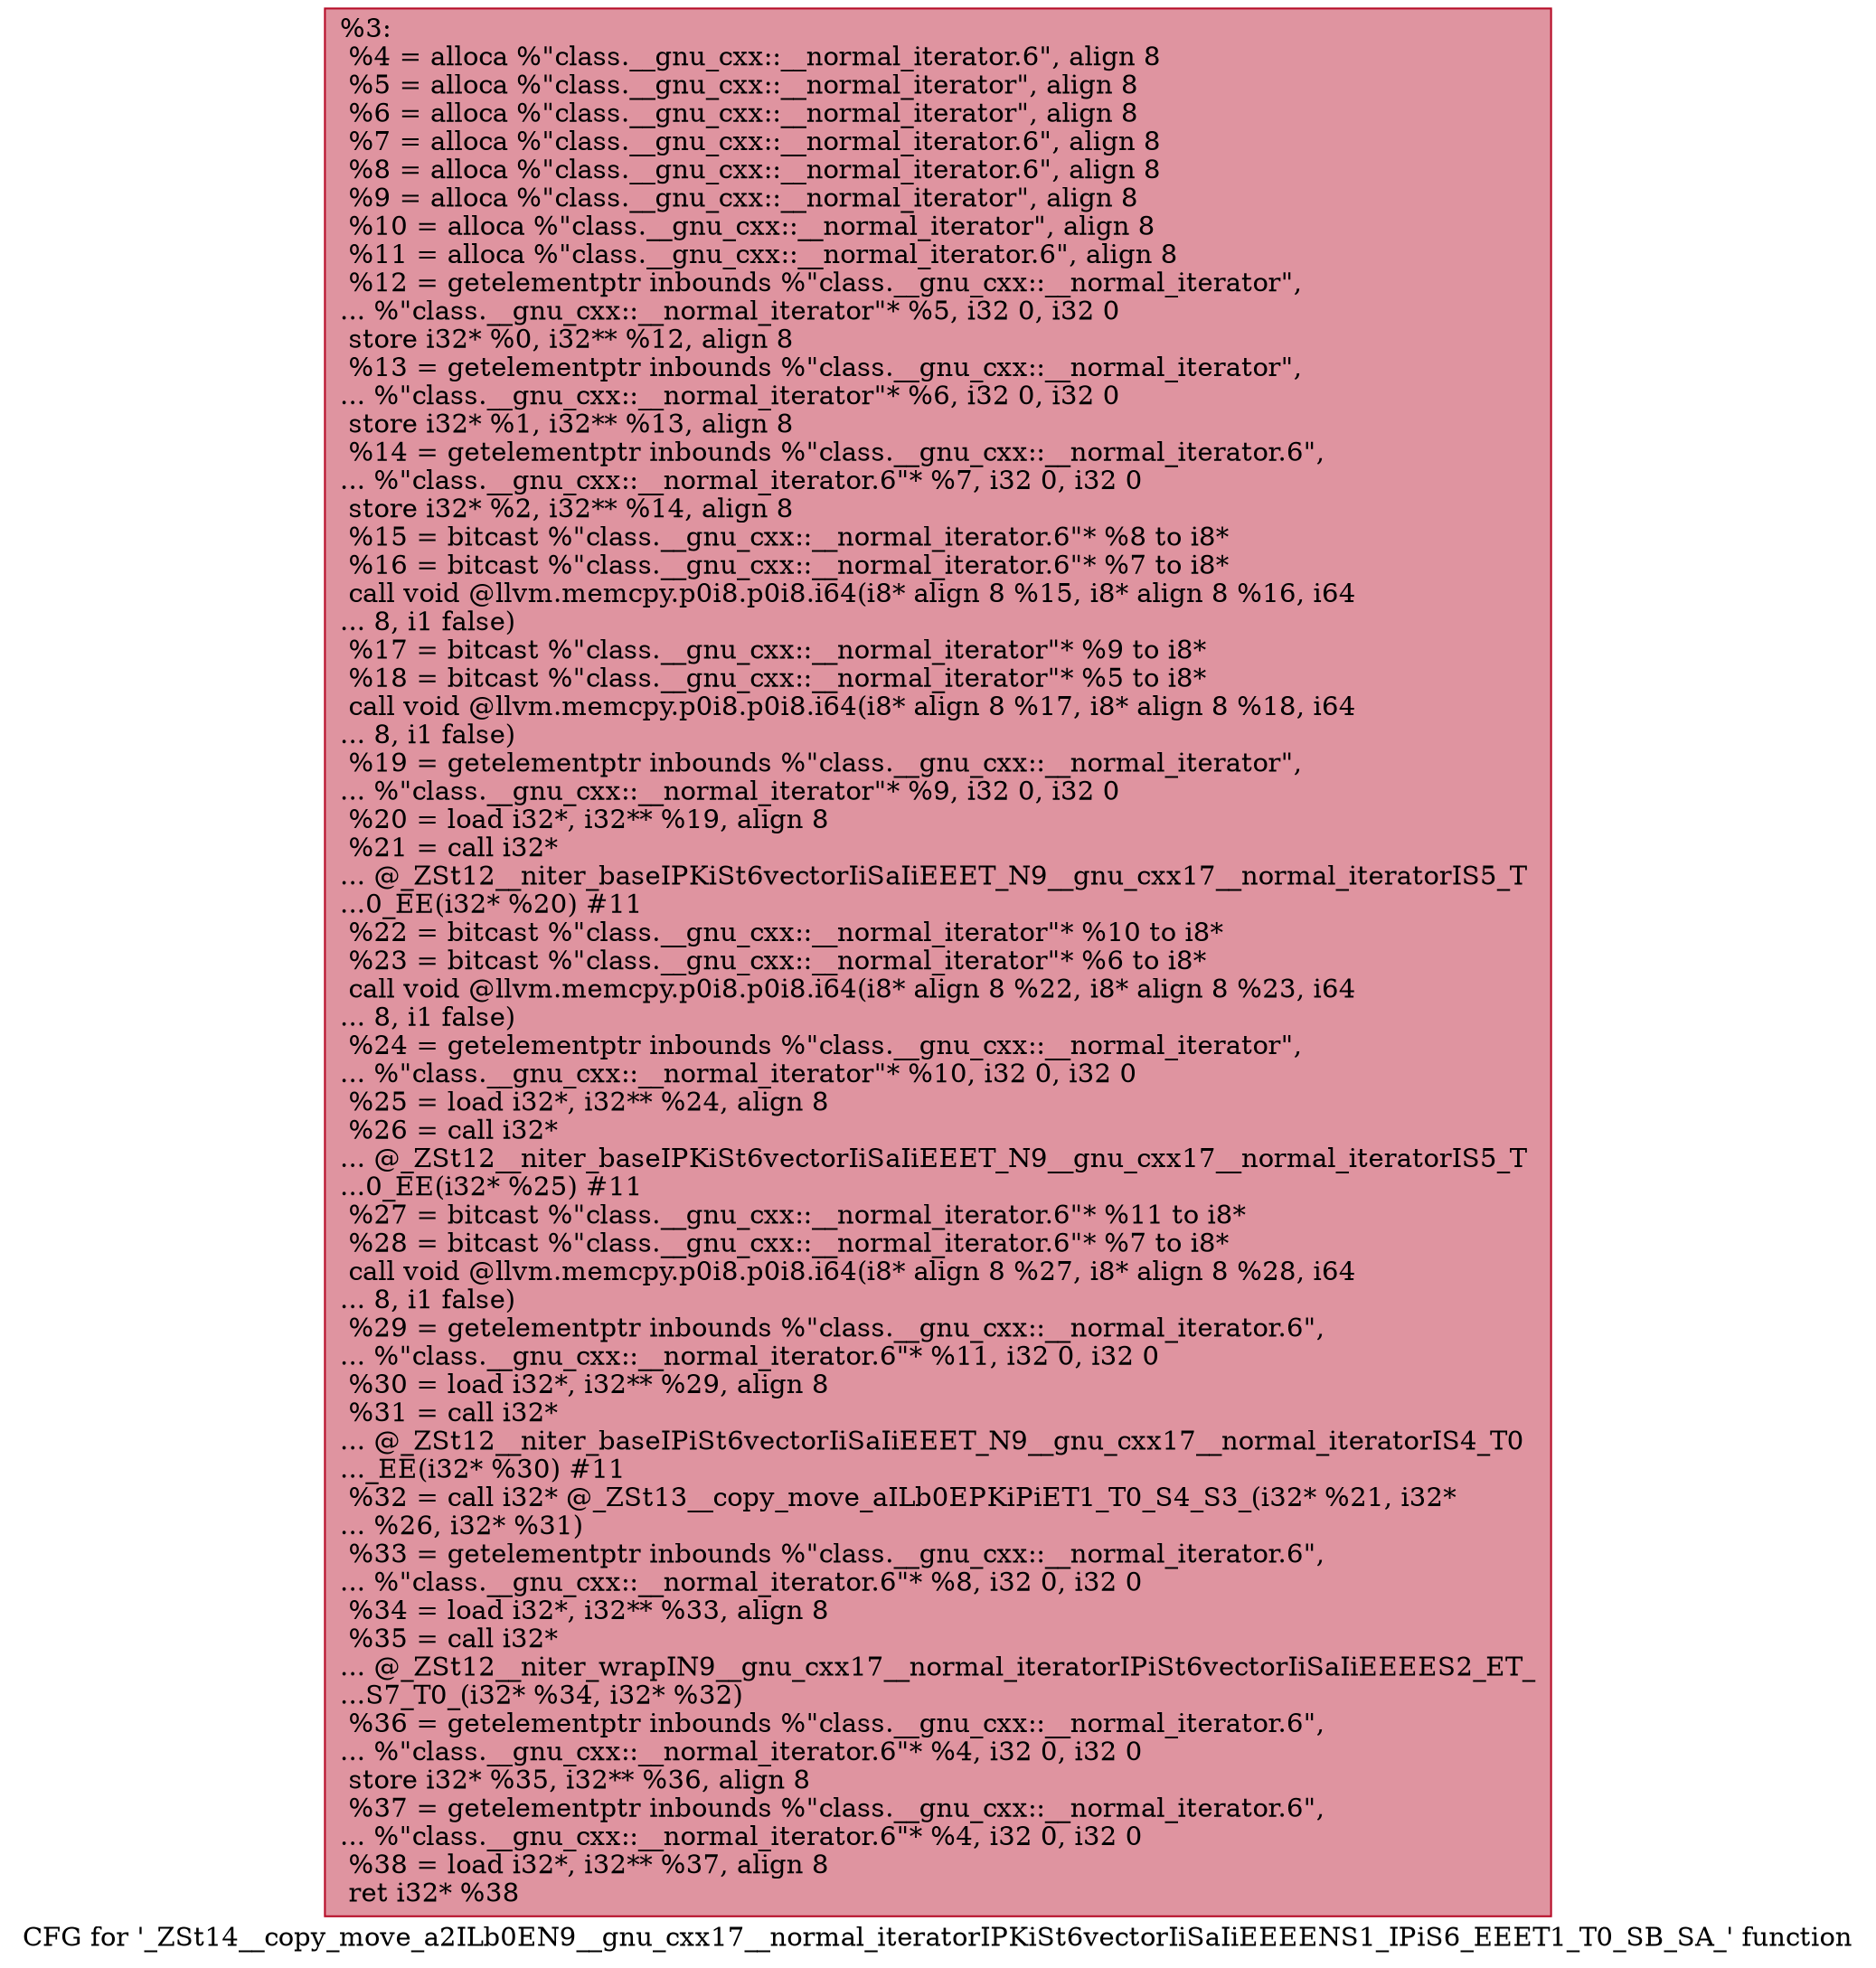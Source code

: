 digraph "CFG for '_ZSt14__copy_move_a2ILb0EN9__gnu_cxx17__normal_iteratorIPKiSt6vectorIiSaIiEEEENS1_IPiS6_EEET1_T0_SB_SA_' function" {
	label="CFG for '_ZSt14__copy_move_a2ILb0EN9__gnu_cxx17__normal_iteratorIPKiSt6vectorIiSaIiEEEENS1_IPiS6_EEET1_T0_SB_SA_' function";

	Node0x559aeab600e0 [shape=record,color="#b70d28ff", style=filled, fillcolor="#b70d2870",label="{%3:\l  %4 = alloca %\"class.__gnu_cxx::__normal_iterator.6\", align 8\l  %5 = alloca %\"class.__gnu_cxx::__normal_iterator\", align 8\l  %6 = alloca %\"class.__gnu_cxx::__normal_iterator\", align 8\l  %7 = alloca %\"class.__gnu_cxx::__normal_iterator.6\", align 8\l  %8 = alloca %\"class.__gnu_cxx::__normal_iterator.6\", align 8\l  %9 = alloca %\"class.__gnu_cxx::__normal_iterator\", align 8\l  %10 = alloca %\"class.__gnu_cxx::__normal_iterator\", align 8\l  %11 = alloca %\"class.__gnu_cxx::__normal_iterator.6\", align 8\l  %12 = getelementptr inbounds %\"class.__gnu_cxx::__normal_iterator\",\l... %\"class.__gnu_cxx::__normal_iterator\"* %5, i32 0, i32 0\l  store i32* %0, i32** %12, align 8\l  %13 = getelementptr inbounds %\"class.__gnu_cxx::__normal_iterator\",\l... %\"class.__gnu_cxx::__normal_iterator\"* %6, i32 0, i32 0\l  store i32* %1, i32** %13, align 8\l  %14 = getelementptr inbounds %\"class.__gnu_cxx::__normal_iterator.6\",\l... %\"class.__gnu_cxx::__normal_iterator.6\"* %7, i32 0, i32 0\l  store i32* %2, i32** %14, align 8\l  %15 = bitcast %\"class.__gnu_cxx::__normal_iterator.6\"* %8 to i8*\l  %16 = bitcast %\"class.__gnu_cxx::__normal_iterator.6\"* %7 to i8*\l  call void @llvm.memcpy.p0i8.p0i8.i64(i8* align 8 %15, i8* align 8 %16, i64\l... 8, i1 false)\l  %17 = bitcast %\"class.__gnu_cxx::__normal_iterator\"* %9 to i8*\l  %18 = bitcast %\"class.__gnu_cxx::__normal_iterator\"* %5 to i8*\l  call void @llvm.memcpy.p0i8.p0i8.i64(i8* align 8 %17, i8* align 8 %18, i64\l... 8, i1 false)\l  %19 = getelementptr inbounds %\"class.__gnu_cxx::__normal_iterator\",\l... %\"class.__gnu_cxx::__normal_iterator\"* %9, i32 0, i32 0\l  %20 = load i32*, i32** %19, align 8\l  %21 = call i32*\l... @_ZSt12__niter_baseIPKiSt6vectorIiSaIiEEET_N9__gnu_cxx17__normal_iteratorIS5_T\l...0_EE(i32* %20) #11\l  %22 = bitcast %\"class.__gnu_cxx::__normal_iterator\"* %10 to i8*\l  %23 = bitcast %\"class.__gnu_cxx::__normal_iterator\"* %6 to i8*\l  call void @llvm.memcpy.p0i8.p0i8.i64(i8* align 8 %22, i8* align 8 %23, i64\l... 8, i1 false)\l  %24 = getelementptr inbounds %\"class.__gnu_cxx::__normal_iterator\",\l... %\"class.__gnu_cxx::__normal_iterator\"* %10, i32 0, i32 0\l  %25 = load i32*, i32** %24, align 8\l  %26 = call i32*\l... @_ZSt12__niter_baseIPKiSt6vectorIiSaIiEEET_N9__gnu_cxx17__normal_iteratorIS5_T\l...0_EE(i32* %25) #11\l  %27 = bitcast %\"class.__gnu_cxx::__normal_iterator.6\"* %11 to i8*\l  %28 = bitcast %\"class.__gnu_cxx::__normal_iterator.6\"* %7 to i8*\l  call void @llvm.memcpy.p0i8.p0i8.i64(i8* align 8 %27, i8* align 8 %28, i64\l... 8, i1 false)\l  %29 = getelementptr inbounds %\"class.__gnu_cxx::__normal_iterator.6\",\l... %\"class.__gnu_cxx::__normal_iterator.6\"* %11, i32 0, i32 0\l  %30 = load i32*, i32** %29, align 8\l  %31 = call i32*\l... @_ZSt12__niter_baseIPiSt6vectorIiSaIiEEET_N9__gnu_cxx17__normal_iteratorIS4_T0\l..._EE(i32* %30) #11\l  %32 = call i32* @_ZSt13__copy_move_aILb0EPKiPiET1_T0_S4_S3_(i32* %21, i32*\l... %26, i32* %31)\l  %33 = getelementptr inbounds %\"class.__gnu_cxx::__normal_iterator.6\",\l... %\"class.__gnu_cxx::__normal_iterator.6\"* %8, i32 0, i32 0\l  %34 = load i32*, i32** %33, align 8\l  %35 = call i32*\l... @_ZSt12__niter_wrapIN9__gnu_cxx17__normal_iteratorIPiSt6vectorIiSaIiEEEES2_ET_\l...S7_T0_(i32* %34, i32* %32)\l  %36 = getelementptr inbounds %\"class.__gnu_cxx::__normal_iterator.6\",\l... %\"class.__gnu_cxx::__normal_iterator.6\"* %4, i32 0, i32 0\l  store i32* %35, i32** %36, align 8\l  %37 = getelementptr inbounds %\"class.__gnu_cxx::__normal_iterator.6\",\l... %\"class.__gnu_cxx::__normal_iterator.6\"* %4, i32 0, i32 0\l  %38 = load i32*, i32** %37, align 8\l  ret i32* %38\l}"];
}
